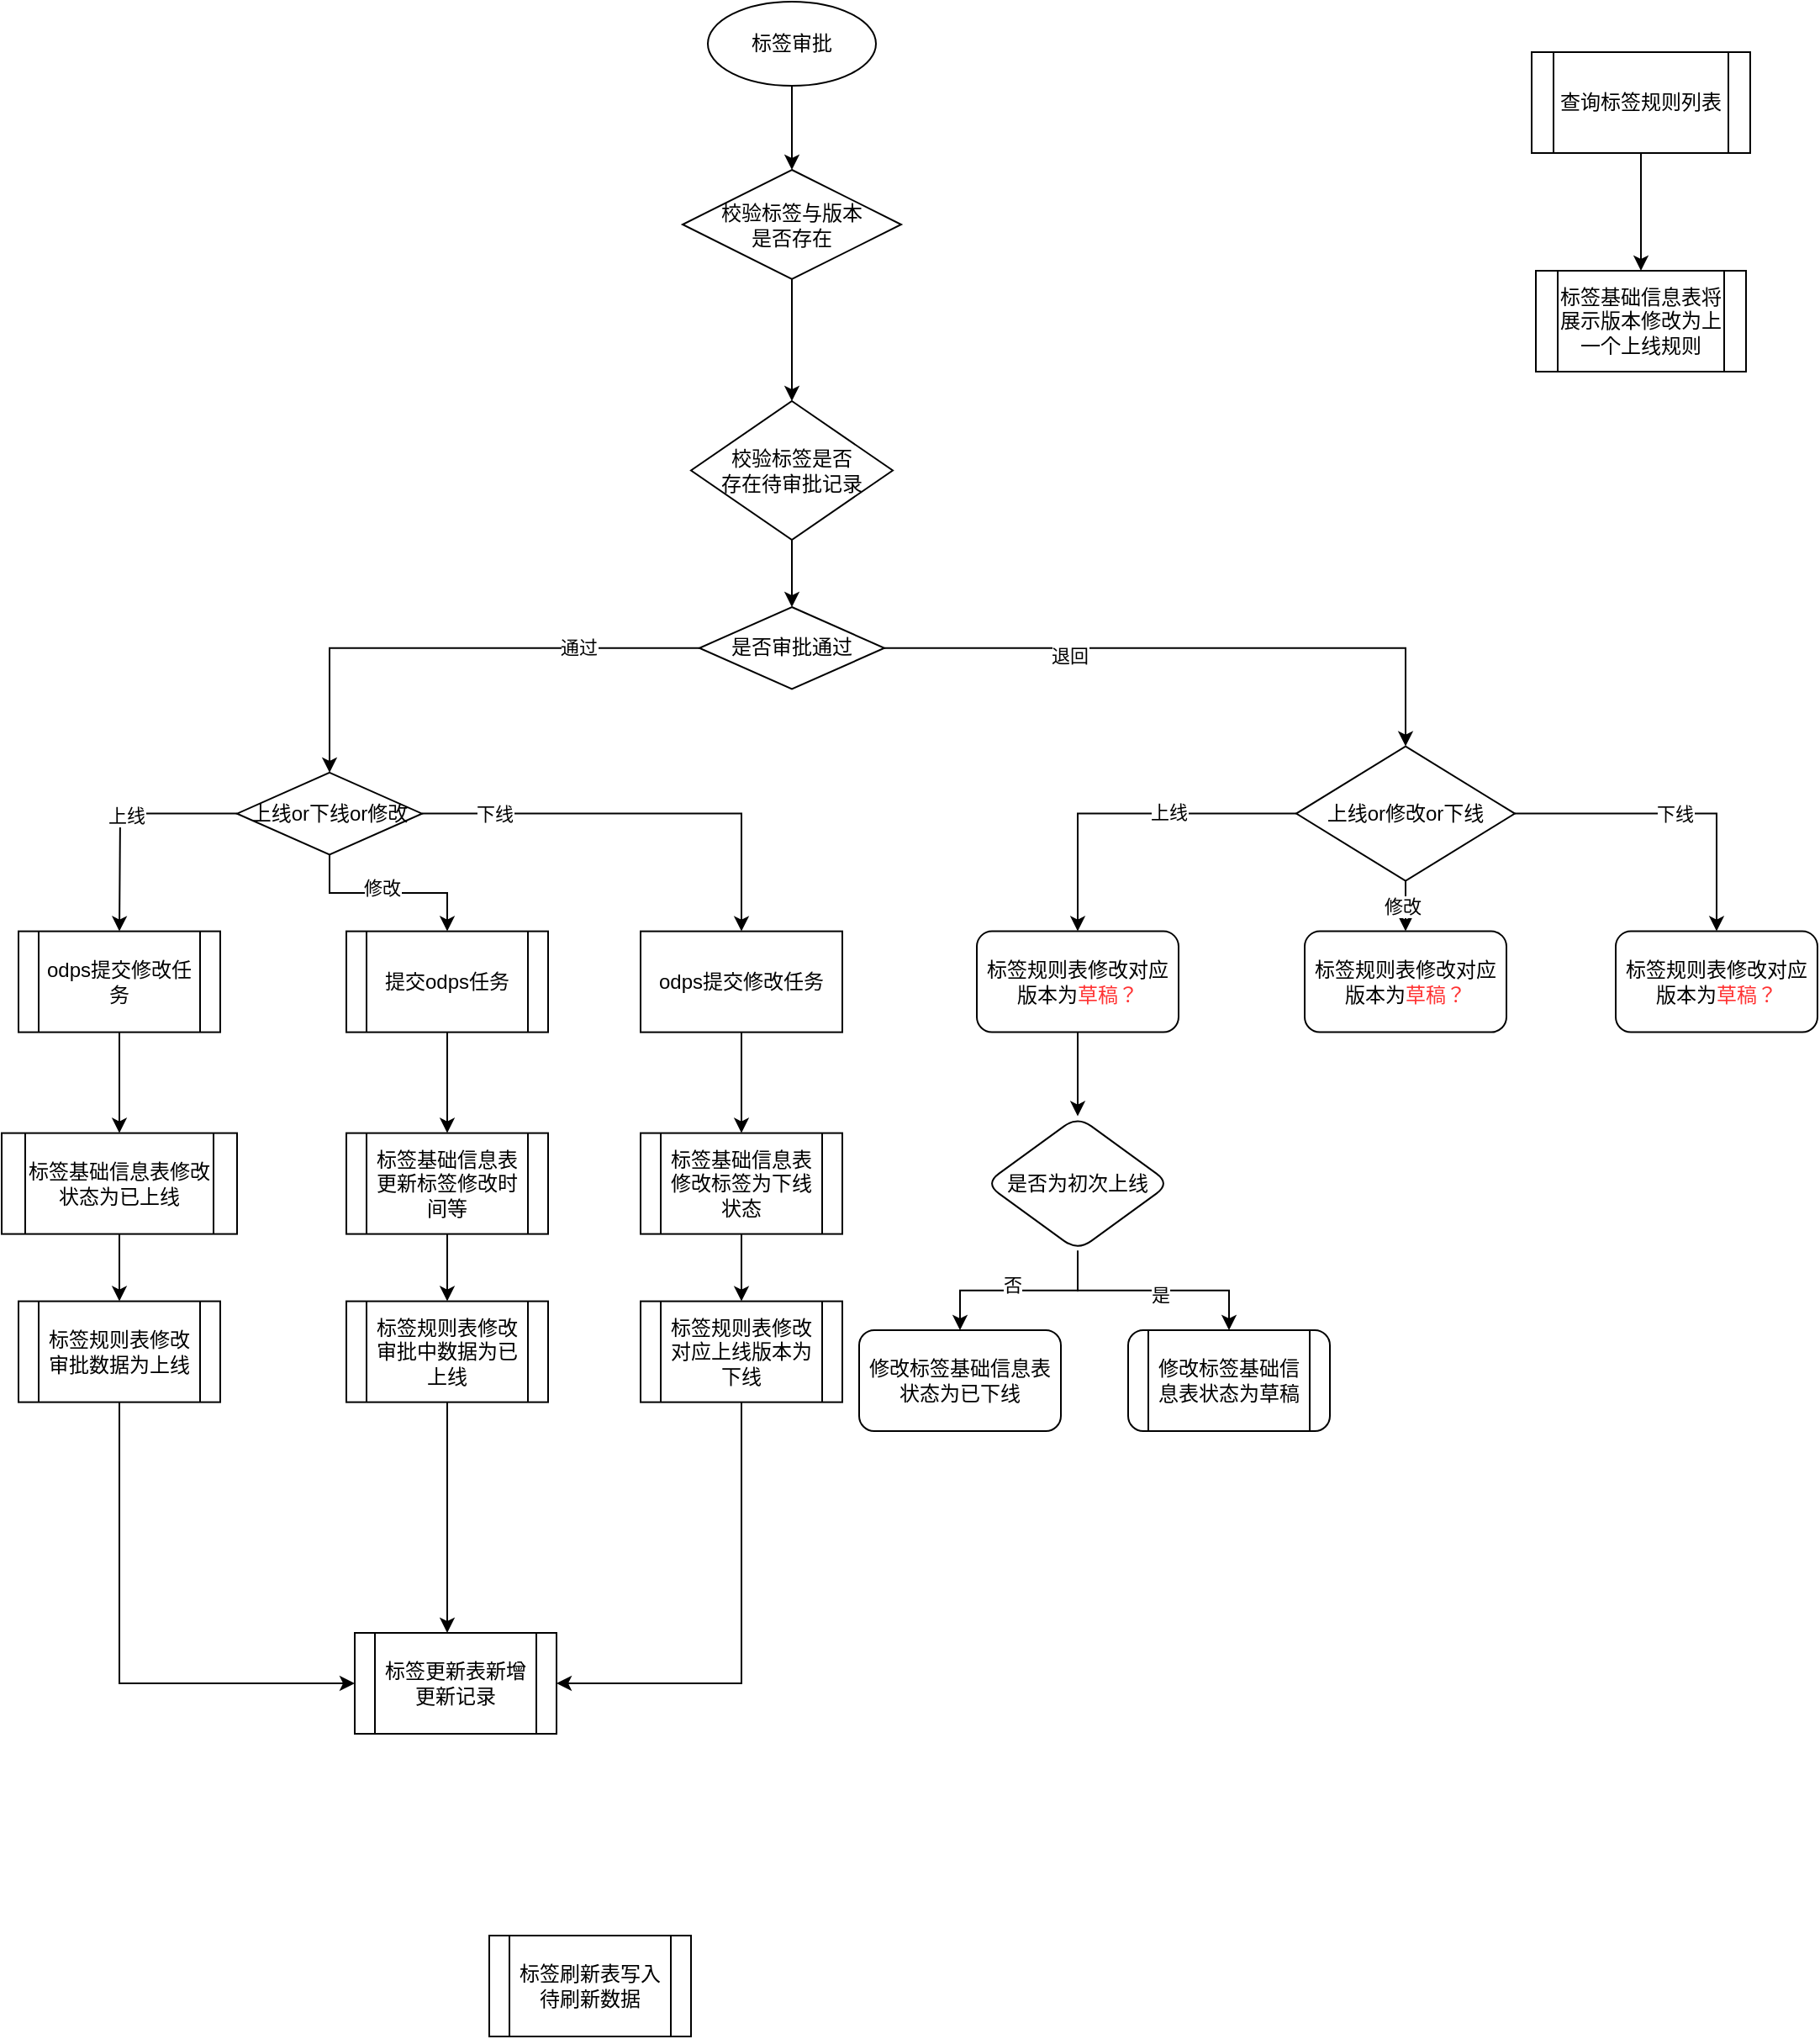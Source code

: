 <mxfile version="24.8.0">
  <diagram name="第 1 页" id="r06FoLyysgKDfk4ss8ph">
    <mxGraphModel dx="1853" dy="650" grid="1" gridSize="10" guides="1" tooltips="1" connect="1" arrows="1" fold="1" page="1" pageScale="1" pageWidth="827" pageHeight="1169" math="0" shadow="0">
      <root>
        <mxCell id="0" />
        <mxCell id="1" parent="0" />
        <mxCell id="fn0Ux1Jt2qbfrXhC0f1r-3" value="" style="edgeStyle=orthogonalEdgeStyle;rounded=0;orthogonalLoop=1;jettySize=auto;html=1;" parent="1" source="fn0Ux1Jt2qbfrXhC0f1r-1" target="fn0Ux1Jt2qbfrXhC0f1r-2" edge="1">
          <mxGeometry relative="1" as="geometry" />
        </mxCell>
        <mxCell id="fn0Ux1Jt2qbfrXhC0f1r-1" value="标签审批" style="ellipse;whiteSpace=wrap;html=1;" parent="1" vertex="1">
          <mxGeometry x="230" y="110" width="100" height="50" as="geometry" />
        </mxCell>
        <mxCell id="fn0Ux1Jt2qbfrXhC0f1r-5" value="" style="edgeStyle=orthogonalEdgeStyle;rounded=0;orthogonalLoop=1;jettySize=auto;html=1;" parent="1" source="fn0Ux1Jt2qbfrXhC0f1r-2" target="fn0Ux1Jt2qbfrXhC0f1r-4" edge="1">
          <mxGeometry relative="1" as="geometry" />
        </mxCell>
        <mxCell id="fn0Ux1Jt2qbfrXhC0f1r-2" value="校验标签与版本&lt;div&gt;是否存在&lt;/div&gt;" style="rhombus;whiteSpace=wrap;html=1;" parent="1" vertex="1">
          <mxGeometry x="215" y="210" width="130" height="65" as="geometry" />
        </mxCell>
        <mxCell id="fn0Ux1Jt2qbfrXhC0f1r-7" value="" style="edgeStyle=orthogonalEdgeStyle;rounded=0;orthogonalLoop=1;jettySize=auto;html=1;" parent="1" source="fn0Ux1Jt2qbfrXhC0f1r-4" target="fn0Ux1Jt2qbfrXhC0f1r-6" edge="1">
          <mxGeometry relative="1" as="geometry" />
        </mxCell>
        <mxCell id="fn0Ux1Jt2qbfrXhC0f1r-4" value="校验标签是否&lt;div&gt;存在待审批记录&lt;/div&gt;" style="rhombus;whiteSpace=wrap;html=1;" parent="1" vertex="1">
          <mxGeometry x="220" y="347.5" width="120" height="82.5" as="geometry" />
        </mxCell>
        <mxCell id="fn0Ux1Jt2qbfrXhC0f1r-9" value="" style="edgeStyle=orthogonalEdgeStyle;rounded=0;orthogonalLoop=1;jettySize=auto;html=1;" parent="1" source="fn0Ux1Jt2qbfrXhC0f1r-6" edge="1" target="jptFg6-p0BdRSxH8RKtY-22">
          <mxGeometry relative="1" as="geometry">
            <mxPoint x="450" y="560.01" as="targetPoint" />
          </mxGeometry>
        </mxCell>
        <mxCell id="fn0Ux1Jt2qbfrXhC0f1r-10" value="退回" style="edgeLabel;html=1;align=center;verticalAlign=middle;resizable=0;points=[];" parent="fn0Ux1Jt2qbfrXhC0f1r-9" vertex="1" connectable="0">
          <mxGeometry x="-0.402" y="-4" relative="1" as="geometry">
            <mxPoint as="offset" />
          </mxGeometry>
        </mxCell>
        <mxCell id="fn0Ux1Jt2qbfrXhC0f1r-12" value="" style="edgeStyle=orthogonalEdgeStyle;rounded=0;orthogonalLoop=1;jettySize=auto;html=1;" parent="1" source="fn0Ux1Jt2qbfrXhC0f1r-6" target="fn0Ux1Jt2qbfrXhC0f1r-11" edge="1">
          <mxGeometry relative="1" as="geometry">
            <mxPoint x="65" y="497" as="sourcePoint" />
          </mxGeometry>
        </mxCell>
        <mxCell id="fn0Ux1Jt2qbfrXhC0f1r-27" value="通过" style="edgeLabel;html=1;align=center;verticalAlign=middle;resizable=0;points=[];" parent="fn0Ux1Jt2qbfrXhC0f1r-12" vertex="1" connectable="0">
          <mxGeometry x="-0.512" y="-1" relative="1" as="geometry">
            <mxPoint as="offset" />
          </mxGeometry>
        </mxCell>
        <mxCell id="fn0Ux1Jt2qbfrXhC0f1r-6" value="是否审批通过" style="rhombus;whiteSpace=wrap;html=1;" parent="1" vertex="1">
          <mxGeometry x="225" y="470" width="110" height="48.75" as="geometry" />
        </mxCell>
        <mxCell id="fn0Ux1Jt2qbfrXhC0f1r-14" value="" style="edgeStyle=orthogonalEdgeStyle;rounded=0;orthogonalLoop=1;jettySize=auto;html=1;" parent="1" source="fn0Ux1Jt2qbfrXhC0f1r-11" edge="1">
          <mxGeometry relative="1" as="geometry">
            <mxPoint x="-120" y="662.8" as="targetPoint" />
          </mxGeometry>
        </mxCell>
        <mxCell id="fn0Ux1Jt2qbfrXhC0f1r-15" value="上线" style="edgeLabel;html=1;align=center;verticalAlign=middle;resizable=0;points=[];" parent="fn0Ux1Jt2qbfrXhC0f1r-14" vertex="1" connectable="0">
          <mxGeometry x="-0.056" y="1" relative="1" as="geometry">
            <mxPoint as="offset" />
          </mxGeometry>
        </mxCell>
        <mxCell id="fn0Ux1Jt2qbfrXhC0f1r-22" value="" style="edgeStyle=orthogonalEdgeStyle;rounded=0;orthogonalLoop=1;jettySize=auto;html=1;" parent="1" source="fn0Ux1Jt2qbfrXhC0f1r-11" target="fn0Ux1Jt2qbfrXhC0f1r-21" edge="1">
          <mxGeometry relative="1" as="geometry">
            <Array as="points">
              <mxPoint x="250" y="593" />
            </Array>
          </mxGeometry>
        </mxCell>
        <mxCell id="fn0Ux1Jt2qbfrXhC0f1r-23" value="下线" style="edgeLabel;html=1;align=center;verticalAlign=middle;resizable=0;points=[];" parent="fn0Ux1Jt2qbfrXhC0f1r-22" vertex="1" connectable="0">
          <mxGeometry x="-0.672" relative="1" as="geometry">
            <mxPoint as="offset" />
          </mxGeometry>
        </mxCell>
        <mxCell id="jptFg6-p0BdRSxH8RKtY-8" value="" style="edgeStyle=orthogonalEdgeStyle;rounded=0;orthogonalLoop=1;jettySize=auto;html=1;entryX=0.5;entryY=0;entryDx=0;entryDy=0;" edge="1" parent="1" source="fn0Ux1Jt2qbfrXhC0f1r-11" target="jptFg6-p0BdRSxH8RKtY-9">
          <mxGeometry relative="1" as="geometry">
            <mxPoint x="75" y="652.8" as="targetPoint" />
          </mxGeometry>
        </mxCell>
        <mxCell id="jptFg6-p0BdRSxH8RKtY-19" value="修改" style="edgeLabel;html=1;align=center;verticalAlign=middle;resizable=0;points=[];" vertex="1" connectable="0" parent="jptFg6-p0BdRSxH8RKtY-8">
          <mxGeometry x="-0.072" y="3" relative="1" as="geometry">
            <mxPoint as="offset" />
          </mxGeometry>
        </mxCell>
        <mxCell id="fn0Ux1Jt2qbfrXhC0f1r-11" value="上线or下线or修改" style="rhombus;whiteSpace=wrap;html=1;" parent="1" vertex="1">
          <mxGeometry x="-50" y="568.44" width="110" height="48.75" as="geometry" />
        </mxCell>
        <mxCell id="fn0Ux1Jt2qbfrXhC0f1r-18" value="" style="edgeStyle=orthogonalEdgeStyle;rounded=0;orthogonalLoop=1;jettySize=auto;html=1;" parent="1" source="fn0Ux1Jt2qbfrXhC0f1r-16" target="fn0Ux1Jt2qbfrXhC0f1r-17" edge="1">
          <mxGeometry relative="1" as="geometry" />
        </mxCell>
        <mxCell id="fn0Ux1Jt2qbfrXhC0f1r-16" value="odps提交修改任务" style="shape=process;whiteSpace=wrap;html=1;backgroundOutline=1;" parent="1" vertex="1">
          <mxGeometry x="-180" y="662.8" width="120" height="60" as="geometry" />
        </mxCell>
        <mxCell id="fn0Ux1Jt2qbfrXhC0f1r-32" value="" style="edgeStyle=orthogonalEdgeStyle;rounded=0;orthogonalLoop=1;jettySize=auto;html=1;" parent="1" source="fn0Ux1Jt2qbfrXhC0f1r-17" target="fn0Ux1Jt2qbfrXhC0f1r-31" edge="1">
          <mxGeometry relative="1" as="geometry" />
        </mxCell>
        <mxCell id="fn0Ux1Jt2qbfrXhC0f1r-17" value="标签基础信息表修改状态为已上线" style="shape=process;whiteSpace=wrap;html=1;backgroundOutline=1;" parent="1" vertex="1">
          <mxGeometry x="-190" y="782.8" width="140" height="60" as="geometry" />
        </mxCell>
        <mxCell id="fn0Ux1Jt2qbfrXhC0f1r-19" value="标签刷新表写入待刷新数据" style="shape=process;whiteSpace=wrap;html=1;backgroundOutline=1;" parent="1" vertex="1">
          <mxGeometry x="100" y="1260" width="120" height="60" as="geometry" />
        </mxCell>
        <mxCell id="fn0Ux1Jt2qbfrXhC0f1r-25" value="" style="edgeStyle=orthogonalEdgeStyle;rounded=0;orthogonalLoop=1;jettySize=auto;html=1;" parent="1" source="fn0Ux1Jt2qbfrXhC0f1r-21" target="fn0Ux1Jt2qbfrXhC0f1r-24" edge="1">
          <mxGeometry relative="1" as="geometry" />
        </mxCell>
        <mxCell id="fn0Ux1Jt2qbfrXhC0f1r-21" value="odps提交修改任务" style="whiteSpace=wrap;html=1;" parent="1" vertex="1">
          <mxGeometry x="190" y="662.805" width="120" height="60" as="geometry" />
        </mxCell>
        <mxCell id="fn0Ux1Jt2qbfrXhC0f1r-34" value="" style="edgeStyle=orthogonalEdgeStyle;rounded=0;orthogonalLoop=1;jettySize=auto;html=1;" parent="1" source="fn0Ux1Jt2qbfrXhC0f1r-24" target="fn0Ux1Jt2qbfrXhC0f1r-33" edge="1">
          <mxGeometry relative="1" as="geometry" />
        </mxCell>
        <mxCell id="fn0Ux1Jt2qbfrXhC0f1r-24" value="标签基础信息表修改标签为下线状态" style="shape=process;whiteSpace=wrap;html=1;backgroundOutline=1;" parent="1" vertex="1">
          <mxGeometry x="190" y="782.795" width="120" height="60" as="geometry" />
        </mxCell>
        <mxCell id="fn0Ux1Jt2qbfrXhC0f1r-30" value="" style="edgeStyle=orthogonalEdgeStyle;rounded=0;orthogonalLoop=1;jettySize=auto;html=1;" parent="1" source="fn0Ux1Jt2qbfrXhC0f1r-28" target="fn0Ux1Jt2qbfrXhC0f1r-29" edge="1">
          <mxGeometry relative="1" as="geometry" />
        </mxCell>
        <mxCell id="fn0Ux1Jt2qbfrXhC0f1r-28" value="查询标签规则列表" style="shape=process;whiteSpace=wrap;html=1;backgroundOutline=1;" parent="1" vertex="1">
          <mxGeometry x="720" y="140" width="130" height="60" as="geometry" />
        </mxCell>
        <mxCell id="fn0Ux1Jt2qbfrXhC0f1r-29" value="标签基础信息表将展示版本修改为上一个上线规则" style="shape=process;whiteSpace=wrap;html=1;backgroundOutline=1;" parent="1" vertex="1">
          <mxGeometry x="722.5" y="270" width="125" height="60" as="geometry" />
        </mxCell>
        <mxCell id="jptFg6-p0BdRSxH8RKtY-3" style="edgeStyle=orthogonalEdgeStyle;rounded=0;orthogonalLoop=1;jettySize=auto;html=1;entryX=0;entryY=0.5;entryDx=0;entryDy=0;" edge="1" parent="1" source="fn0Ux1Jt2qbfrXhC0f1r-31" target="jptFg6-p0BdRSxH8RKtY-1">
          <mxGeometry relative="1" as="geometry">
            <Array as="points">
              <mxPoint x="-120" y="1110" />
            </Array>
          </mxGeometry>
        </mxCell>
        <mxCell id="fn0Ux1Jt2qbfrXhC0f1r-31" value="标签规则表修改审批数据为上线" style="shape=process;whiteSpace=wrap;html=1;backgroundOutline=1;" parent="1" vertex="1">
          <mxGeometry x="-180" y="882.8" width="120" height="60" as="geometry" />
        </mxCell>
        <mxCell id="jptFg6-p0BdRSxH8RKtY-15" style="edgeStyle=orthogonalEdgeStyle;rounded=0;orthogonalLoop=1;jettySize=auto;html=1;" edge="1" parent="1" source="fn0Ux1Jt2qbfrXhC0f1r-33" target="jptFg6-p0BdRSxH8RKtY-1">
          <mxGeometry relative="1" as="geometry">
            <Array as="points">
              <mxPoint x="250" y="1110" />
            </Array>
          </mxGeometry>
        </mxCell>
        <mxCell id="fn0Ux1Jt2qbfrXhC0f1r-33" value="标签规则表修改对应上线版本为下线" style="shape=process;whiteSpace=wrap;html=1;backgroundOutline=1;" parent="1" vertex="1">
          <mxGeometry x="190" y="882.805" width="120" height="60" as="geometry" />
        </mxCell>
        <mxCell id="jptFg6-p0BdRSxH8RKtY-1" value="标签更新表新增更新记录" style="shape=process;whiteSpace=wrap;html=1;backgroundOutline=1;" vertex="1" parent="1">
          <mxGeometry x="20" y="1080" width="120" height="60" as="geometry" />
        </mxCell>
        <mxCell id="jptFg6-p0BdRSxH8RKtY-14" value="" style="edgeStyle=orthogonalEdgeStyle;rounded=0;orthogonalLoop=1;jettySize=auto;html=1;" edge="1" parent="1" source="jptFg6-p0BdRSxH8RKtY-9" target="jptFg6-p0BdRSxH8RKtY-13">
          <mxGeometry relative="1" as="geometry" />
        </mxCell>
        <mxCell id="jptFg6-p0BdRSxH8RKtY-9" value="提交odps任务" style="shape=process;whiteSpace=wrap;html=1;backgroundOutline=1;" vertex="1" parent="1">
          <mxGeometry x="15" y="662.8" width="120" height="60" as="geometry" />
        </mxCell>
        <mxCell id="jptFg6-p0BdRSxH8RKtY-17" value="" style="edgeStyle=orthogonalEdgeStyle;rounded=0;orthogonalLoop=1;jettySize=auto;html=1;" edge="1" parent="1" source="jptFg6-p0BdRSxH8RKtY-13" target="jptFg6-p0BdRSxH8RKtY-16">
          <mxGeometry relative="1" as="geometry" />
        </mxCell>
        <mxCell id="jptFg6-p0BdRSxH8RKtY-13" value="标签基础信息表更新标签修改时间等" style="shape=process;whiteSpace=wrap;html=1;backgroundOutline=1;" vertex="1" parent="1">
          <mxGeometry x="15" y="782.8" width="120" height="60" as="geometry" />
        </mxCell>
        <mxCell id="jptFg6-p0BdRSxH8RKtY-21" value="" style="edgeStyle=orthogonalEdgeStyle;rounded=0;orthogonalLoop=1;jettySize=auto;html=1;" edge="1" parent="1" source="jptFg6-p0BdRSxH8RKtY-16" target="jptFg6-p0BdRSxH8RKtY-1">
          <mxGeometry relative="1" as="geometry">
            <Array as="points">
              <mxPoint x="75" y="1070" />
              <mxPoint x="75" y="1070" />
            </Array>
          </mxGeometry>
        </mxCell>
        <mxCell id="jptFg6-p0BdRSxH8RKtY-16" value="标签规则表修改审批中数据为已上线" style="shape=process;whiteSpace=wrap;html=1;backgroundOutline=1;" vertex="1" parent="1">
          <mxGeometry x="15" y="882.8" width="120" height="60" as="geometry" />
        </mxCell>
        <mxCell id="jptFg6-p0BdRSxH8RKtY-24" value="" style="edgeStyle=orthogonalEdgeStyle;rounded=0;orthogonalLoop=1;jettySize=auto;html=1;" edge="1" parent="1" source="jptFg6-p0BdRSxH8RKtY-22" target="jptFg6-p0BdRSxH8RKtY-23">
          <mxGeometry relative="1" as="geometry" />
        </mxCell>
        <mxCell id="jptFg6-p0BdRSxH8RKtY-25" value="上线" style="edgeLabel;html=1;align=center;verticalAlign=middle;resizable=0;points=[];" vertex="1" connectable="0" parent="jptFg6-p0BdRSxH8RKtY-24">
          <mxGeometry x="-0.24" y="-1" relative="1" as="geometry">
            <mxPoint as="offset" />
          </mxGeometry>
        </mxCell>
        <mxCell id="jptFg6-p0BdRSxH8RKtY-27" value="" style="edgeStyle=orthogonalEdgeStyle;rounded=0;orthogonalLoop=1;jettySize=auto;html=1;" edge="1" parent="1" source="jptFg6-p0BdRSxH8RKtY-22" target="jptFg6-p0BdRSxH8RKtY-26">
          <mxGeometry relative="1" as="geometry" />
        </mxCell>
        <mxCell id="jptFg6-p0BdRSxH8RKtY-28" value="修改" style="edgeLabel;html=1;align=center;verticalAlign=middle;resizable=0;points=[];" vertex="1" connectable="0" parent="jptFg6-p0BdRSxH8RKtY-27">
          <mxGeometry x="0.004" y="2" relative="1" as="geometry">
            <mxPoint as="offset" />
          </mxGeometry>
        </mxCell>
        <mxCell id="jptFg6-p0BdRSxH8RKtY-35" value="下线" style="edgeStyle=orthogonalEdgeStyle;rounded=0;orthogonalLoop=1;jettySize=auto;html=1;" edge="1" parent="1" source="jptFg6-p0BdRSxH8RKtY-22" target="jptFg6-p0BdRSxH8RKtY-34">
          <mxGeometry relative="1" as="geometry" />
        </mxCell>
        <mxCell id="jptFg6-p0BdRSxH8RKtY-22" value="上线or修改or下线" style="rhombus;whiteSpace=wrap;html=1;" vertex="1" parent="1">
          <mxGeometry x="580" y="552.81" width="130" height="80" as="geometry" />
        </mxCell>
        <mxCell id="jptFg6-p0BdRSxH8RKtY-30" value="" style="edgeStyle=orthogonalEdgeStyle;rounded=0;orthogonalLoop=1;jettySize=auto;html=1;" edge="1" parent="1" source="jptFg6-p0BdRSxH8RKtY-23" target="jptFg6-p0BdRSxH8RKtY-29">
          <mxGeometry relative="1" as="geometry" />
        </mxCell>
        <mxCell id="jptFg6-p0BdRSxH8RKtY-23" value="标签规则表修改对应版本为&lt;font color=&quot;#ff3333&quot;&gt;草稿？&lt;/font&gt;" style="rounded=1;whiteSpace=wrap;html=1;" vertex="1" parent="1">
          <mxGeometry x="390" y="662.8" width="120" height="60" as="geometry" />
        </mxCell>
        <mxCell id="jptFg6-p0BdRSxH8RKtY-26" value="标签规则表修改对应版本为&lt;font color=&quot;#ff3333&quot;&gt;草稿？&lt;/font&gt;" style="rounded=1;whiteSpace=wrap;html=1;" vertex="1" parent="1">
          <mxGeometry x="585" y="662.8" width="120" height="60" as="geometry" />
        </mxCell>
        <mxCell id="jptFg6-p0BdRSxH8RKtY-33" value="" style="edgeStyle=orthogonalEdgeStyle;rounded=0;orthogonalLoop=1;jettySize=auto;html=1;" edge="1" parent="1" source="jptFg6-p0BdRSxH8RKtY-29" target="jptFg6-p0BdRSxH8RKtY-32">
          <mxGeometry relative="1" as="geometry" />
        </mxCell>
        <mxCell id="jptFg6-p0BdRSxH8RKtY-39" value="是" style="edgeLabel;html=1;align=center;verticalAlign=middle;resizable=0;points=[];" vertex="1" connectable="0" parent="jptFg6-p0BdRSxH8RKtY-33">
          <mxGeometry x="0.051" y="-2" relative="1" as="geometry">
            <mxPoint as="offset" />
          </mxGeometry>
        </mxCell>
        <mxCell id="jptFg6-p0BdRSxH8RKtY-36" style="edgeStyle=orthogonalEdgeStyle;rounded=0;orthogonalLoop=1;jettySize=auto;html=1;" edge="1" parent="1" source="jptFg6-p0BdRSxH8RKtY-29" target="jptFg6-p0BdRSxH8RKtY-37">
          <mxGeometry relative="1" as="geometry">
            <mxPoint x="370" y="950" as="targetPoint" />
          </mxGeometry>
        </mxCell>
        <mxCell id="jptFg6-p0BdRSxH8RKtY-38" value="否" style="edgeLabel;html=1;align=center;verticalAlign=middle;resizable=0;points=[];" vertex="1" connectable="0" parent="jptFg6-p0BdRSxH8RKtY-36">
          <mxGeometry x="0.068" y="-4" relative="1" as="geometry">
            <mxPoint as="offset" />
          </mxGeometry>
        </mxCell>
        <mxCell id="jptFg6-p0BdRSxH8RKtY-29" value="是否为初次上线" style="rhombus;whiteSpace=wrap;html=1;rounded=1;" vertex="1" parent="1">
          <mxGeometry x="395" y="772.8" width="110" height="80" as="geometry" />
        </mxCell>
        <mxCell id="jptFg6-p0BdRSxH8RKtY-32" value="修改标签基础信息表状态为草稿" style="shape=process;whiteSpace=wrap;html=1;backgroundOutline=1;rounded=1;" vertex="1" parent="1">
          <mxGeometry x="480" y="900" width="120" height="60" as="geometry" />
        </mxCell>
        <mxCell id="jptFg6-p0BdRSxH8RKtY-34" value="标签规则表修改对应版本为&lt;font color=&quot;#ff3333&quot;&gt;草稿？&lt;/font&gt;" style="rounded=1;whiteSpace=wrap;html=1;" vertex="1" parent="1">
          <mxGeometry x="770" y="662.8" width="120" height="60" as="geometry" />
        </mxCell>
        <mxCell id="jptFg6-p0BdRSxH8RKtY-37" value="修改标签基础信息表状态为已下线" style="rounded=1;whiteSpace=wrap;html=1;" vertex="1" parent="1">
          <mxGeometry x="320" y="900" width="120" height="60" as="geometry" />
        </mxCell>
      </root>
    </mxGraphModel>
  </diagram>
</mxfile>
